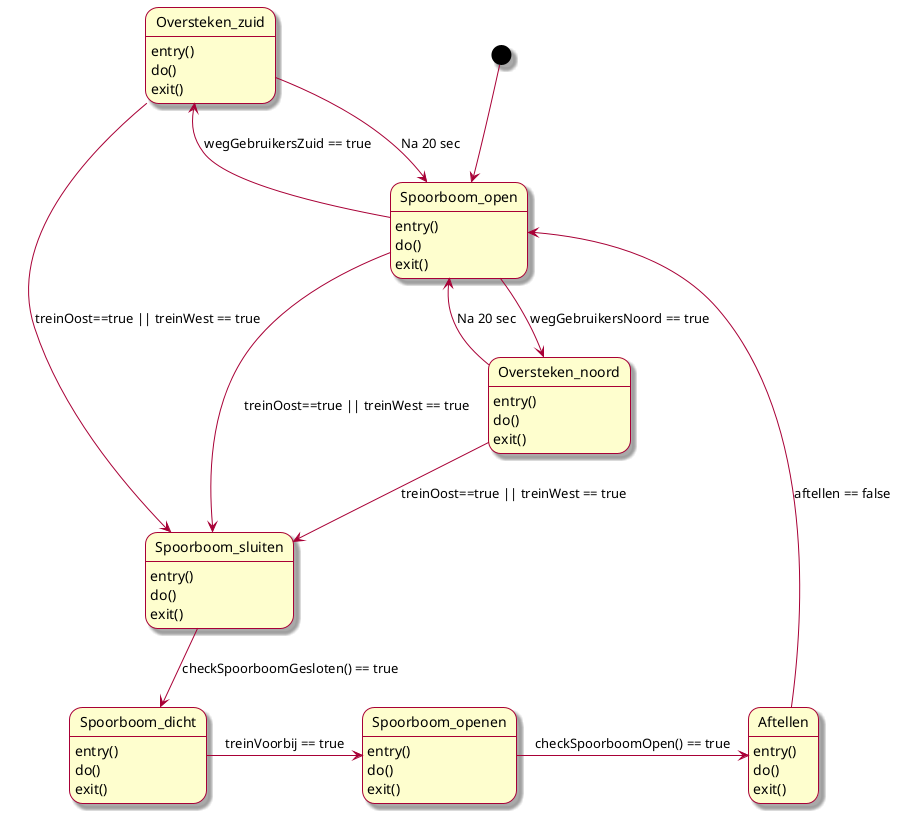 @startuml PlantUML-opdracht

skin rose


[*] --> Spoorboom_open
Spoorboom_open : entry()
Spoorboom_open : do()
Spoorboom_open : exit()
Spoorboom_open --> Spoorboom_sluiten : treinOost==true || treinWest == true
Spoorboom_open --> Oversteken_zuid : wegGebruikersZuid == true
Spoorboom_open --> Oversteken_noord : wegGebruikersNoord == true

Spoorboom_sluiten : entry()
Spoorboom_sluiten : do()
Spoorboom_sluiten : exit()
Spoorboom_sluiten --> Spoorboom_dicht : checkSpoorboomGesloten() == true

Spoorboom_dicht : entry()
Spoorboom_dicht : do()
Spoorboom_dicht : exit()
Spoorboom_dicht -> Spoorboom_openen : treinVoorbij == true

Spoorboom_openen : entry()
Spoorboom_openen : do()
Spoorboom_openen : exit()
Spoorboom_openen -> Aftellen : checkSpoorboomOpen() == true

Aftellen : entry()
Aftellen : do()
Aftellen : exit()
Aftellen --> Spoorboom_open : aftellen == false

Oversteken_zuid : entry()
Oversteken_zuid : do()
Oversteken_zuid : exit()
Oversteken_zuid -> Spoorboom_open : Na 20 sec
Oversteken_zuid --> Spoorboom_sluiten : treinOost==true || treinWest == true


Oversteken_noord : entry()
Oversteken_noord : do()
Oversteken_noord : exit()
Oversteken_noord -> Spoorboom_open : Na 20 sec
Oversteken_noord --> Spoorboom_sluiten : treinOost==true || treinWest == true

@enduml